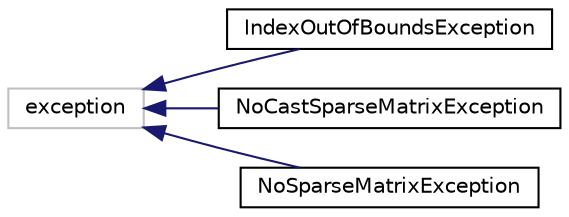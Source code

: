 digraph "Graphical Class Hierarchy"
{
  edge [fontname="Helvetica",fontsize="10",labelfontname="Helvetica",labelfontsize="10"];
  node [fontname="Helvetica",fontsize="10",shape=record];
  rankdir="LR";
  Node5 [label="exception",height=0.2,width=0.4,color="grey75", fillcolor="white", style="filled"];
  Node5 -> Node0 [dir="back",color="midnightblue",fontsize="10",style="solid",fontname="Helvetica"];
  Node0 [label="IndexOutOfBoundsException",height=0.2,width=0.4,color="black", fillcolor="white", style="filled",URL="$classIndexOutOfBoundsException.html",tooltip="tentativo di lavorare su un cella fuori dalle dimensioni, se diciarate "];
  Node5 -> Node7 [dir="back",color="midnightblue",fontsize="10",style="solid",fontname="Helvetica"];
  Node7 [label="NoCastSparseMatrixException",height=0.2,width=0.4,color="black", fillcolor="white", style="filled",URL="$classNoCastSparseMatrixException.html",tooltip="tentativo di cast tra sparse_matrix fallito "];
  Node5 -> Node8 [dir="back",color="midnightblue",fontsize="10",style="solid",fontname="Helvetica"];
  Node8 [label="NoSparseMatrixException",height=0.2,width=0.4,color="black", fillcolor="white", style="filled",URL="$classNoSparseMatrixException.html",tooltip="tentativo di uso di sparse_matrix inesistente "];
}
